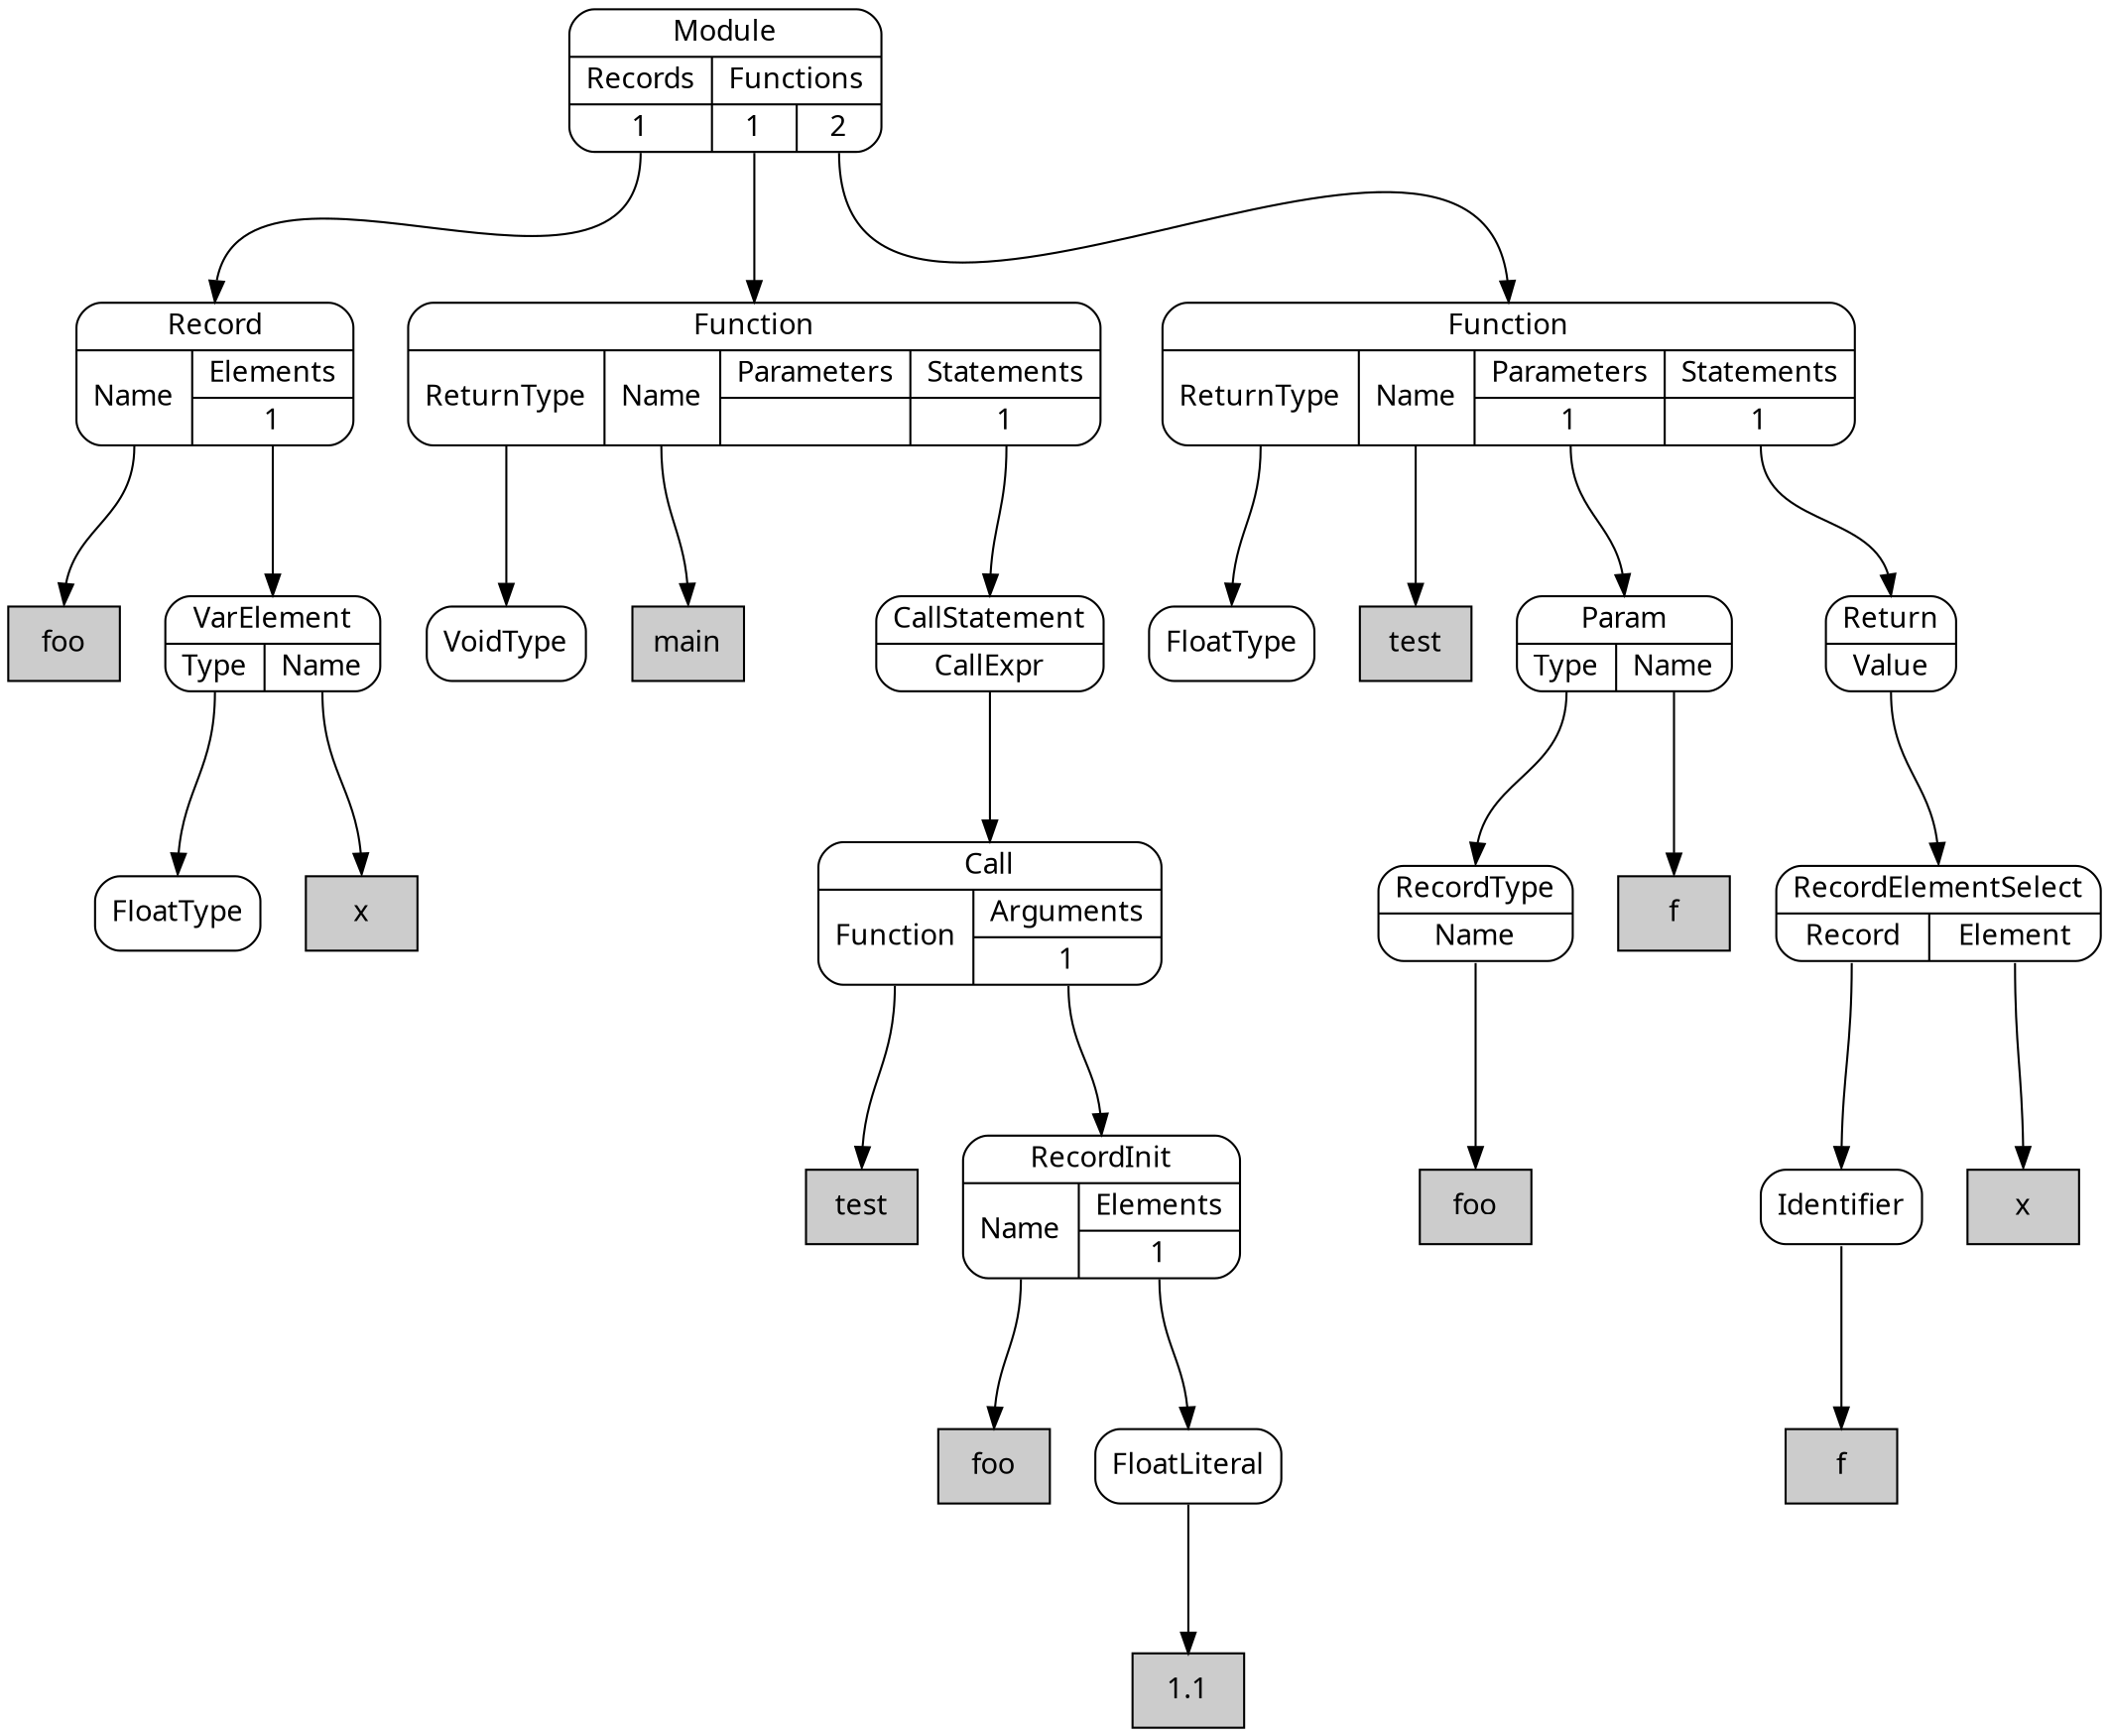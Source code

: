 digraph {
node [shape=Mrecord, style=filled, fillcolor=white, fontname="Calibri"];
graph [ordering=out, nodesep=0.3, ranksep=1];

# DeclarationLiteral foo
node0 [shape=box, label="foo", fillcolor="#cccccc", tooltip="foo"]

# SimpleNode FloatType
node1 [label="FloatType", tooltip="FloatType"]

# DeclarationLiteral x
node2 [shape=box, label="x", fillcolor="#cccccc", tooltip="x"]

# PortNode VarElement
node3:p0:s -> node1:n
node3:p1:s -> node2:n
node3 [label="{VarElement|{<p0>Type|<p1>Name}}", tooltip="VarElement"]

# PortNode Record
node4:p0:s -> node0:n
node4:p1_0:s -> node3:n
node4 [label="{Record|{<p0>Name|{Elements|{<p1_0>1}}}}", tooltip="Record"]

# SimpleNode VoidType
node5 [label="VoidType", tooltip="VoidType"]

# DeclarationLiteral main
node6 [shape=box, label="main", fillcolor="#cccccc", tooltip="main"]

# ReferenceLiteral test
node7 [shape=box, label="test", fillcolor="#cccccc", tooltip="test"]

# ReferenceLiteral foo
node8 [shape=box, label="foo", fillcolor="#cccccc", tooltip="foo"]

# Literal 1.1
node9 [shape=box, label="1.1", fillcolor="#cccccc", tooltip="1.1"]

# SimpleNode FloatLiteral
node10:s -> node9:n
node10 [label="FloatLiteral", tooltip="FloatLiteral"]

# PortNode RecordInit
node11:p0:s -> node8:n
node11:p1_0:s -> node10:n
node11 [label="{RecordInit|{<p0>Name|{Elements|{<p1_0>1}}}}", tooltip="RecordInit"]

# PortNode Call
node12:p0:s -> node7:n
node12:p1_0:s -> node11:n
node12 [label="{Call|{<p0>Function|{Arguments|{<p1_0>1}}}}", tooltip="Call"]

# PortNode CallStatement
node13:p0:s -> node12:n
node13 [label="{CallStatement|{<p0>CallExpr}}", tooltip="CallStatement"]

# PortNode Function
node14:p0:s -> node5:n
node14:p1:s -> node6:n
node14:p3_0:s -> node13:n
node14 [label="{Function|{<p0>ReturnType|<p1>Name|{Parameters|{}}|{Statements|{<p3_0>1}}}}", tooltip="Function"]

# SimpleNode FloatType
node15 [label="FloatType", tooltip="FloatType"]

# DeclarationLiteral test
node16 [shape=box, label="test", fillcolor="#cccccc", tooltip="test"]

# ReferenceLiteral foo
node17 [shape=box, label="foo", fillcolor="#cccccc", tooltip="foo"]

# PortNode RecordType
node18:p0:s -> node17:n
node18 [label="{RecordType|{<p0>Name}}", tooltip="RecordType"]

# DeclarationLiteral f
node19 [shape=box, label="f", fillcolor="#cccccc", tooltip="f"]

# PortNode Param
node20:p0:s -> node18:n
node20:p1:s -> node19:n
node20 [label="{Param|{<p0>Type|<p1>Name}}", tooltip="Param"]

# ReferenceLiteral f
node21 [shape=box, label="f", fillcolor="#cccccc", tooltip="f"]

# SimpleNode Identifier
node22:s -> node21:n
node22 [label="Identifier", tooltip="Identifier"]

# ReferenceLiteral x
node23 [shape=box, label="x", fillcolor="#cccccc", tooltip="x"]

# PortNode RecordElementSelect
node24:p0:s -> node22:n
node24:p1:s -> node23:n
node24 [label="{RecordElementSelect|{<p0>Record|<p1>Element}}", tooltip="RecordElementSelect"]

# PortNode Return
node25:p0:s -> node24:n
node25 [label="{Return|{<p0>Value}}", tooltip="Return"]

# PortNode Function
node26:p0:s -> node15:n
node26:p1:s -> node16:n
node26:p2_0:s -> node20:n
node26:p3_0:s -> node25:n
node26 [label="{Function|{<p0>ReturnType|<p1>Name|{Parameters|{<p2_0>1}}|{Statements|{<p3_0>1}}}}", tooltip="Function"]

# PortNode Module
node27:p0_0:s -> node4:n
node27:p1_0:s -> node14:n
node27:p1_1:s -> node26:n
node27 [label="{Module|{{Records|{<p0_0>1}}|{Functions|{<p1_0>1|<p1_1>2}}}}", tooltip="Module"]

}

